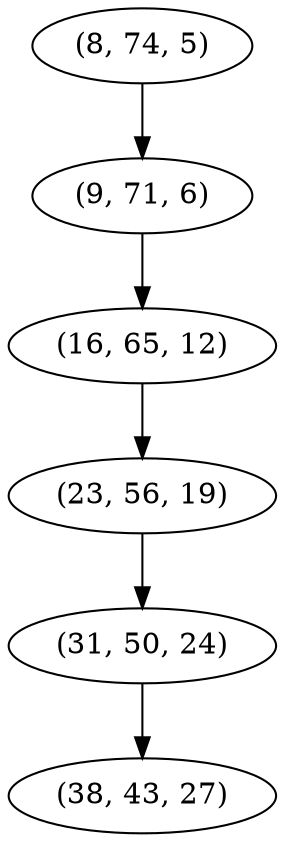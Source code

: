digraph tree {
    "(8, 74, 5)";
    "(9, 71, 6)";
    "(16, 65, 12)";
    "(23, 56, 19)";
    "(31, 50, 24)";
    "(38, 43, 27)";
    "(8, 74, 5)" -> "(9, 71, 6)";
    "(9, 71, 6)" -> "(16, 65, 12)";
    "(16, 65, 12)" -> "(23, 56, 19)";
    "(23, 56, 19)" -> "(31, 50, 24)";
    "(31, 50, 24)" -> "(38, 43, 27)";
}
